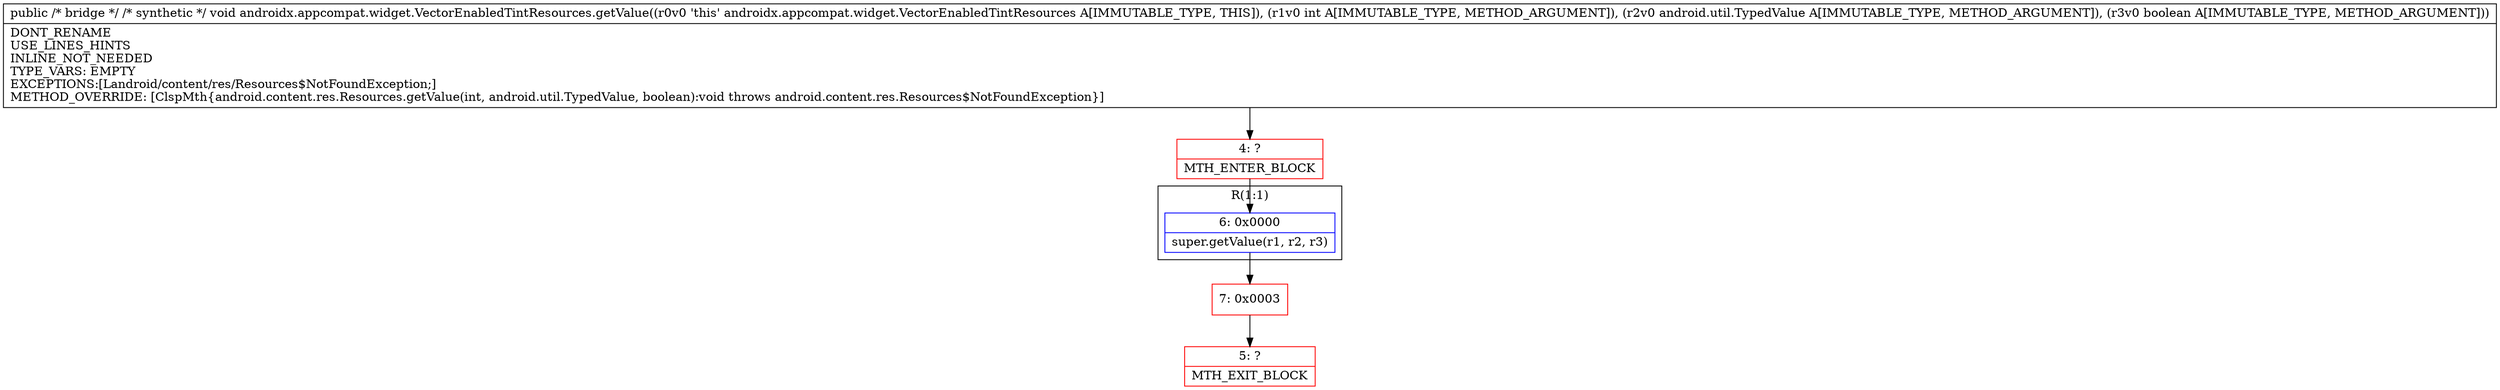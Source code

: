digraph "CFG forandroidx.appcompat.widget.VectorEnabledTintResources.getValue(ILandroid\/util\/TypedValue;Z)V" {
subgraph cluster_Region_1276413197 {
label = "R(1:1)";
node [shape=record,color=blue];
Node_6 [shape=record,label="{6\:\ 0x0000|super.getValue(r1, r2, r3)\l}"];
}
Node_4 [shape=record,color=red,label="{4\:\ ?|MTH_ENTER_BLOCK\l}"];
Node_7 [shape=record,color=red,label="{7\:\ 0x0003}"];
Node_5 [shape=record,color=red,label="{5\:\ ?|MTH_EXIT_BLOCK\l}"];
MethodNode[shape=record,label="{public \/* bridge *\/ \/* synthetic *\/ void androidx.appcompat.widget.VectorEnabledTintResources.getValue((r0v0 'this' androidx.appcompat.widget.VectorEnabledTintResources A[IMMUTABLE_TYPE, THIS]), (r1v0 int A[IMMUTABLE_TYPE, METHOD_ARGUMENT]), (r2v0 android.util.TypedValue A[IMMUTABLE_TYPE, METHOD_ARGUMENT]), (r3v0 boolean A[IMMUTABLE_TYPE, METHOD_ARGUMENT]))  | DONT_RENAME\lUSE_LINES_HINTS\lINLINE_NOT_NEEDED\lTYPE_VARS: EMPTY\lEXCEPTIONS:[Landroid\/content\/res\/Resources$NotFoundException;]\lMETHOD_OVERRIDE: [ClspMth\{android.content.res.Resources.getValue(int, android.util.TypedValue, boolean):void throws android.content.res.Resources$NotFoundException\}]\l}"];
MethodNode -> Node_4;Node_6 -> Node_7;
Node_4 -> Node_6;
Node_7 -> Node_5;
}

